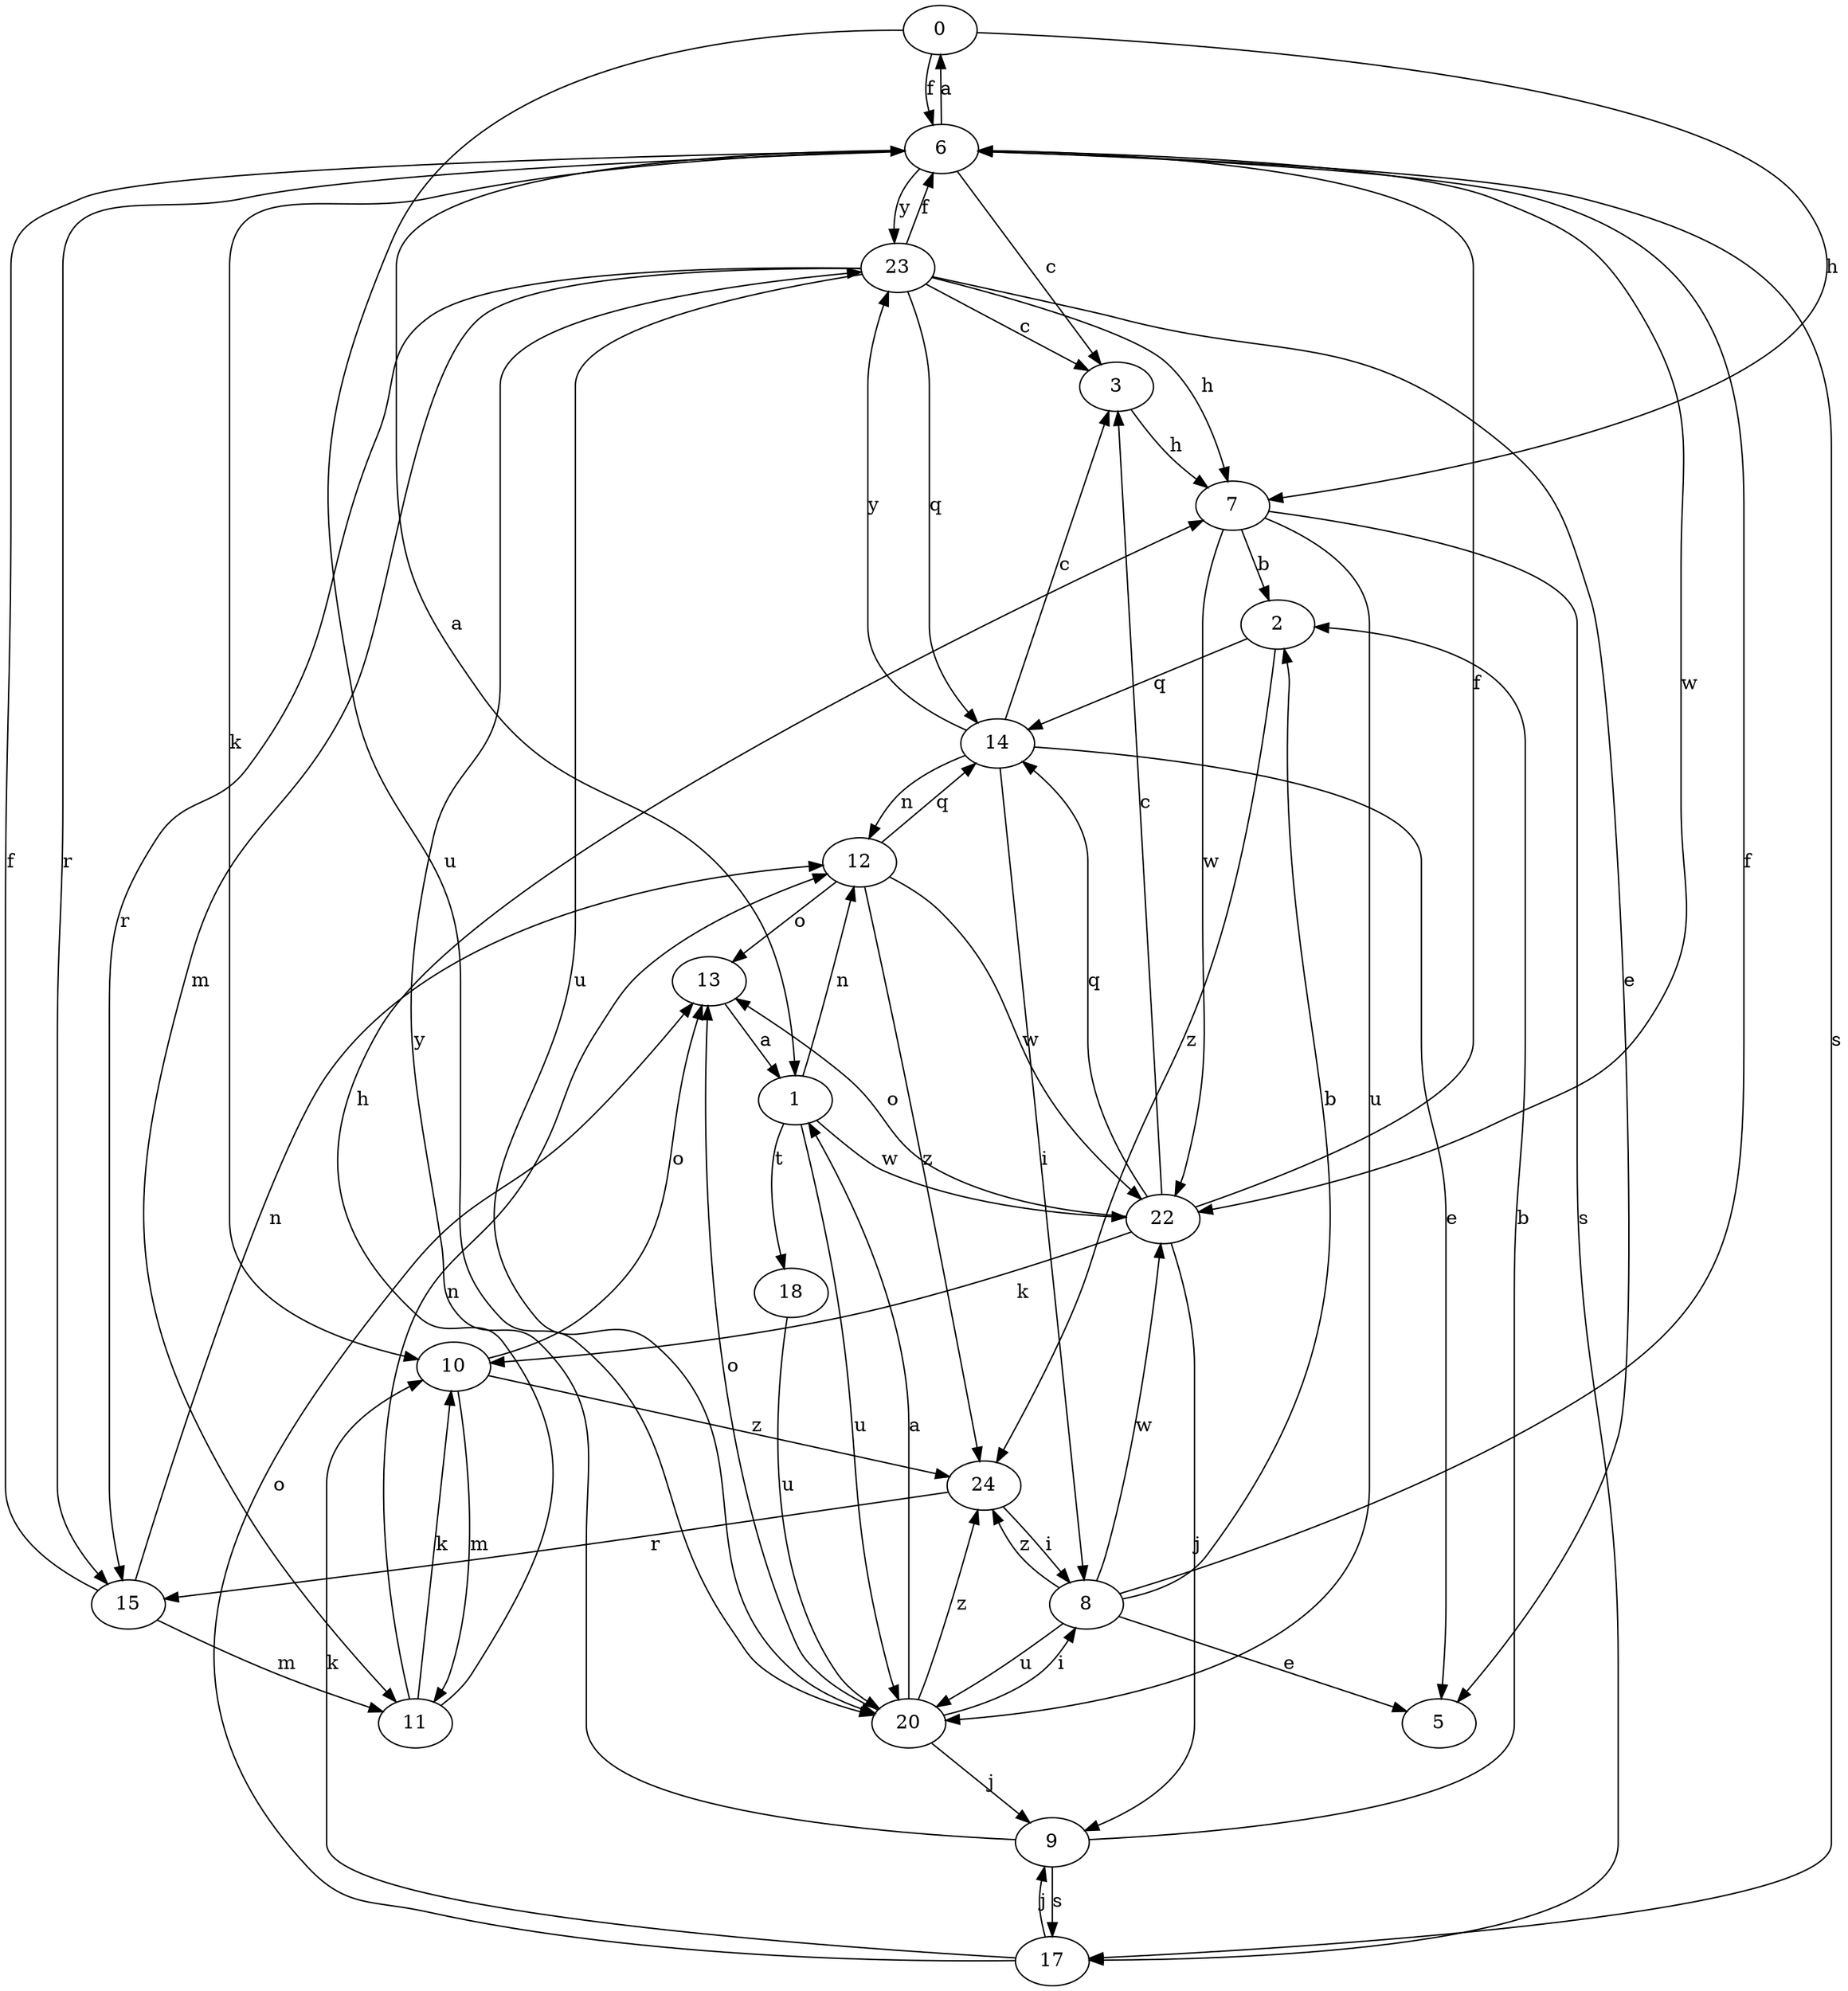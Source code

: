 strict digraph  {
0;
1;
2;
3;
5;
6;
7;
8;
9;
10;
11;
12;
13;
14;
15;
17;
18;
20;
22;
23;
24;
0 -> 6  [label=f];
0 -> 7  [label=h];
0 -> 20  [label=u];
1 -> 12  [label=n];
1 -> 18  [label=t];
1 -> 20  [label=u];
1 -> 22  [label=w];
2 -> 14  [label=q];
2 -> 24  [label=z];
3 -> 7  [label=h];
6 -> 0  [label=a];
6 -> 1  [label=a];
6 -> 3  [label=c];
6 -> 10  [label=k];
6 -> 15  [label=r];
6 -> 17  [label=s];
6 -> 22  [label=w];
6 -> 23  [label=y];
7 -> 2  [label=b];
7 -> 17  [label=s];
7 -> 20  [label=u];
7 -> 22  [label=w];
8 -> 2  [label=b];
8 -> 5  [label=e];
8 -> 6  [label=f];
8 -> 20  [label=u];
8 -> 22  [label=w];
8 -> 24  [label=z];
9 -> 2  [label=b];
9 -> 17  [label=s];
9 -> 23  [label=y];
10 -> 11  [label=m];
10 -> 13  [label=o];
10 -> 24  [label=z];
11 -> 7  [label=h];
11 -> 10  [label=k];
11 -> 12  [label=n];
12 -> 13  [label=o];
12 -> 14  [label=q];
12 -> 22  [label=w];
12 -> 24  [label=z];
13 -> 1  [label=a];
14 -> 3  [label=c];
14 -> 5  [label=e];
14 -> 8  [label=i];
14 -> 12  [label=n];
14 -> 23  [label=y];
15 -> 6  [label=f];
15 -> 11  [label=m];
15 -> 12  [label=n];
17 -> 9  [label=j];
17 -> 10  [label=k];
17 -> 13  [label=o];
18 -> 20  [label=u];
20 -> 1  [label=a];
20 -> 8  [label=i];
20 -> 9  [label=j];
20 -> 13  [label=o];
20 -> 24  [label=z];
22 -> 3  [label=c];
22 -> 6  [label=f];
22 -> 9  [label=j];
22 -> 10  [label=k];
22 -> 13  [label=o];
22 -> 14  [label=q];
23 -> 3  [label=c];
23 -> 5  [label=e];
23 -> 6  [label=f];
23 -> 7  [label=h];
23 -> 11  [label=m];
23 -> 14  [label=q];
23 -> 15  [label=r];
23 -> 20  [label=u];
24 -> 8  [label=i];
24 -> 15  [label=r];
}
